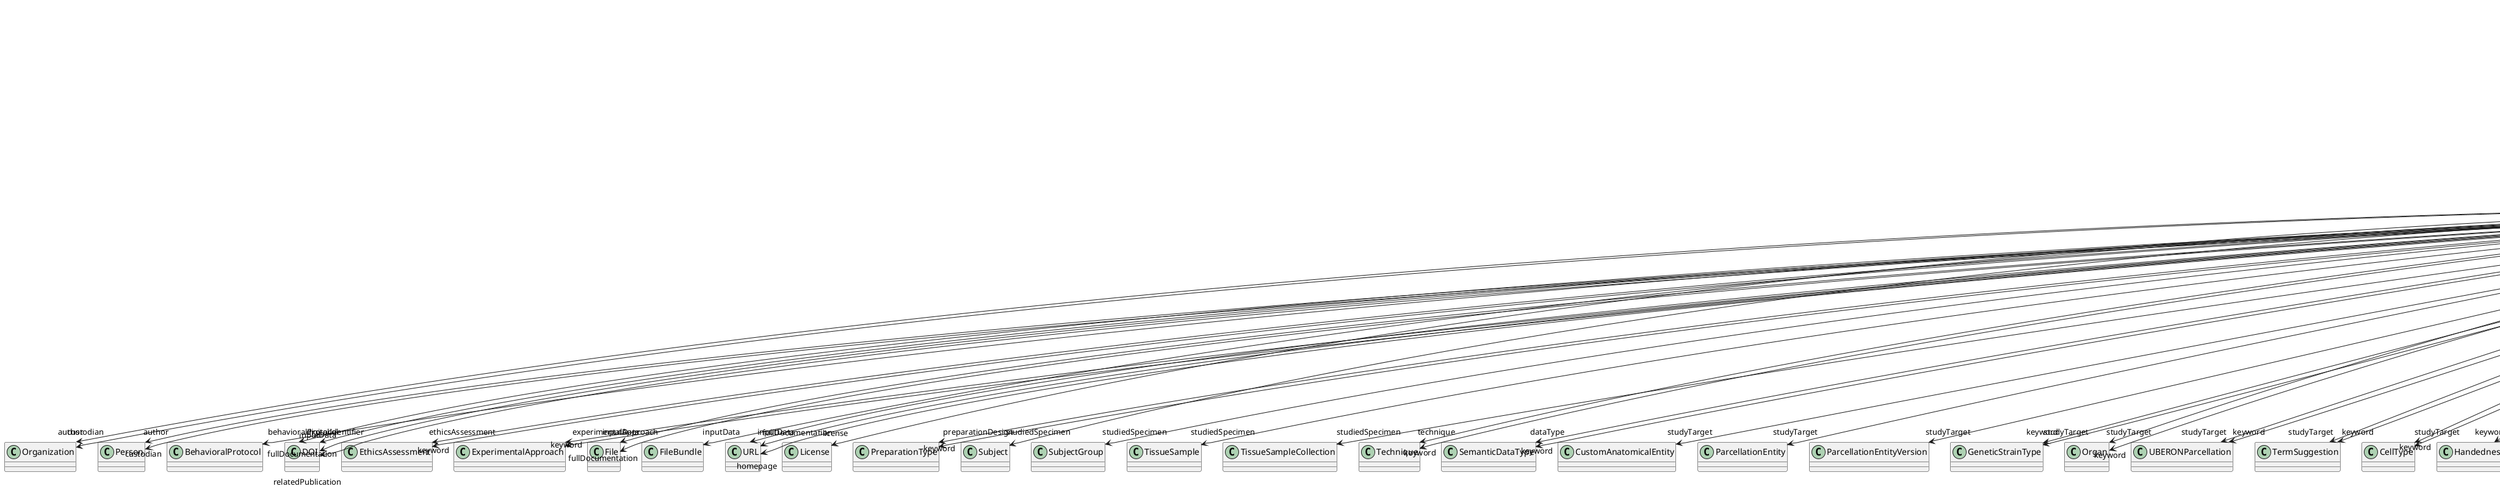 @startuml
class DatasetVersion {
+author
+behavioralProtocol
+digitalIdentifier
+ethicsAssessment
+experimentalApproach
+inputData
+isAlternativeVersionOf
+isNewVersionOf
+license
+preparationDesign
+studiedSpecimen
+technique
+dataType
+studyTarget
+accessibility
+copyright
+custodian
+description
+fullDocumentation
+fullName
+funding
+homepage
+howToCite
+keyword
+otherContribution
+relatedPublication
+releaseDate
+repository
+shortName
+supportChannel
+versionIdentifier
+versionInnovation

}
DatasetVersion -d-> "author" Organization
DatasetVersion -d-> "author" Person
DatasetVersion -d-> "behavioralProtocol" BehavioralProtocol
DatasetVersion -d-> "digitalIdentifier" DOI
DatasetVersion -d-> "ethicsAssessment" EthicsAssessment
DatasetVersion -d-> "experimentalApproach" ExperimentalApproach
DatasetVersion -d-> "inputData" DOI
DatasetVersion -d-> "inputData" File
DatasetVersion -d-> "inputData" FileBundle
DatasetVersion -d-> "inputData" URL
DatasetVersion -d-> "isAlternativeVersionOf" DatasetVersion
DatasetVersion -d-> "isNewVersionOf" DatasetVersion
DatasetVersion -d-> "license" License
DatasetVersion -d-> "preparationDesign" PreparationType
DatasetVersion -d-> "studiedSpecimen" Subject
DatasetVersion -d-> "studiedSpecimen" SubjectGroup
DatasetVersion -d-> "studiedSpecimen" TissueSample
DatasetVersion -d-> "studiedSpecimen" TissueSampleCollection
DatasetVersion -d-> "technique" Technique
DatasetVersion -d-> "dataType" SemanticDataType
DatasetVersion -d-> "studyTarget" CustomAnatomicalEntity
DatasetVersion -d-> "studyTarget" ParcellationEntity
DatasetVersion -d-> "studyTarget" ParcellationEntityVersion
DatasetVersion -d-> "studyTarget" GeneticStrainType
DatasetVersion -d-> "studyTarget" Organ
DatasetVersion -d-> "studyTarget" UBERONParcellation
DatasetVersion -d-> "studyTarget" TermSuggestion
DatasetVersion -d-> "studyTarget" CellType
DatasetVersion -d-> "studyTarget" Handedness
DatasetVersion -d-> "studyTarget" CellCultureType
DatasetVersion -d-> "studyTarget" BiologicalOrder
DatasetVersion -d-> "studyTarget" DiseaseModel
DatasetVersion -d-> "studyTarget" BiologicalSex
DatasetVersion -d-> "studyTarget" Species
DatasetVersion -d-> "studyTarget" Disease
DatasetVersion -d-> "studyTarget" SubcellularEntity
DatasetVersion -d-> "studyTarget" MolecularEntity
DatasetVersion -d-> "studyTarget" BreedingType
DatasetVersion -d-> "accessibility" ProductAccessibility
DatasetVersion -d-> "copyright" Copyright
DatasetVersion -d-> "custodian" Organization
DatasetVersion -d-> "custodian" Person
DatasetVersion -d-> "fullDocumentation" DOI
DatasetVersion -d-> "fullDocumentation" File
DatasetVersion -d-> "fullDocumentation" URL
DatasetVersion -d-> "funding" Funding
DatasetVersion -d-> "homepage" URL
DatasetVersion -d-> "keyword" SoftwareFeature
DatasetVersion -d-> "keyword" AgeCategory
DatasetVersion -d-> "keyword" GeneticStrainType
DatasetVersion -d-> "keyword" ContributionType
DatasetVersion -d-> "keyword" AnatomicalAxesOrientation
DatasetVersion -d-> "keyword" Organ
DatasetVersion -d-> "keyword" ExperimentalApproach
DatasetVersion -d-> "keyword" CriteriaQualityType
DatasetVersion -d-> "keyword" StimulusType
DatasetVersion -d-> "keyword" UBERONParcellation
DatasetVersion -d-> "keyword" QualitativeOverlap
DatasetVersion -d-> "keyword" AnatomicalPlane
DatasetVersion -d-> "keyword" PreparationType
DatasetVersion -d-> "keyword" AnnotationType
DatasetVersion -d-> "keyword" TermSuggestion
DatasetVersion -d-> "keyword" CellType
DatasetVersion -d-> "keyword" CranialWindowType
DatasetVersion -d-> "keyword" Handedness
DatasetVersion -d-> "keyword" Laterality
DatasetVersion -d-> "keyword" EthicsAssessment
DatasetVersion -d-> "keyword" TissueSampleType
DatasetVersion -d-> "keyword" FileBundleGrouping
DatasetVersion -d-> "keyword" FileRepositoryType
DatasetVersion -d-> "keyword" CellCultureType
DatasetVersion -d-> "keyword" ModelScope
DatasetVersion -d-> "keyword" BiologicalOrder
DatasetVersion -d-> "keyword" DataType
DatasetVersion -d-> "keyword" UnitOfMeasurement
DatasetVersion -d-> "keyword" StimulationApproach
DatasetVersion -d-> "keyword" Language
DatasetVersion -d-> "keyword" MeasuredQuantity
DatasetVersion -d-> "keyword" FileUsageRole
DatasetVersion -d-> "keyword" Service
DatasetVersion -d-> "keyword" SemanticDataType
DatasetVersion -d-> "keyword" ProductAccessibility
DatasetVersion -d-> "keyword" OperatingSystem
DatasetVersion -d-> "keyword" DiseaseModel
DatasetVersion -d-> "keyword" BiologicalSex
DatasetVersion -d-> "keyword" Species
DatasetVersion -d-> "keyword" SubjectAttribute
DatasetVersion -d-> "keyword" TissueSampleAttribute
DatasetVersion -d-> "keyword" Terminology
DatasetVersion -d-> "keyword" Disease
DatasetVersion -d-> "keyword" ProgrammingLanguage
DatasetVersion -d-> "keyword" TypeOfUncertainty
DatasetVersion -d-> "keyword" SubcellularEntity
DatasetVersion -d-> "keyword" MetaDataModelType
DatasetVersion -d-> "keyword" Technique
DatasetVersion -d-> "keyword" PatchClampVariation
DatasetVersion -d-> "keyword" MolecularEntity
DatasetVersion -d-> "keyword" BreedingType
DatasetVersion -d-> "keyword" ModelAbstractionLevel
DatasetVersion -d-> "keyword" DeviceType
DatasetVersion -d-> "keyword" AtlasType
DatasetVersion -d-> "keyword" OperatingDevice
DatasetVersion -d-> "keyword" ActionStatusType
DatasetVersion -d-> "keyword" SoftwareApplicationCategory
DatasetVersion -d-> "otherContribution" Contribution
DatasetVersion -d-> "relatedPublication" DOI
DatasetVersion -d-> "relatedPublication" ISBN
DatasetVersion -d-> "relatedPublication" HANDLE
DatasetVersion -d-> "repository" FileRepository

@enduml
